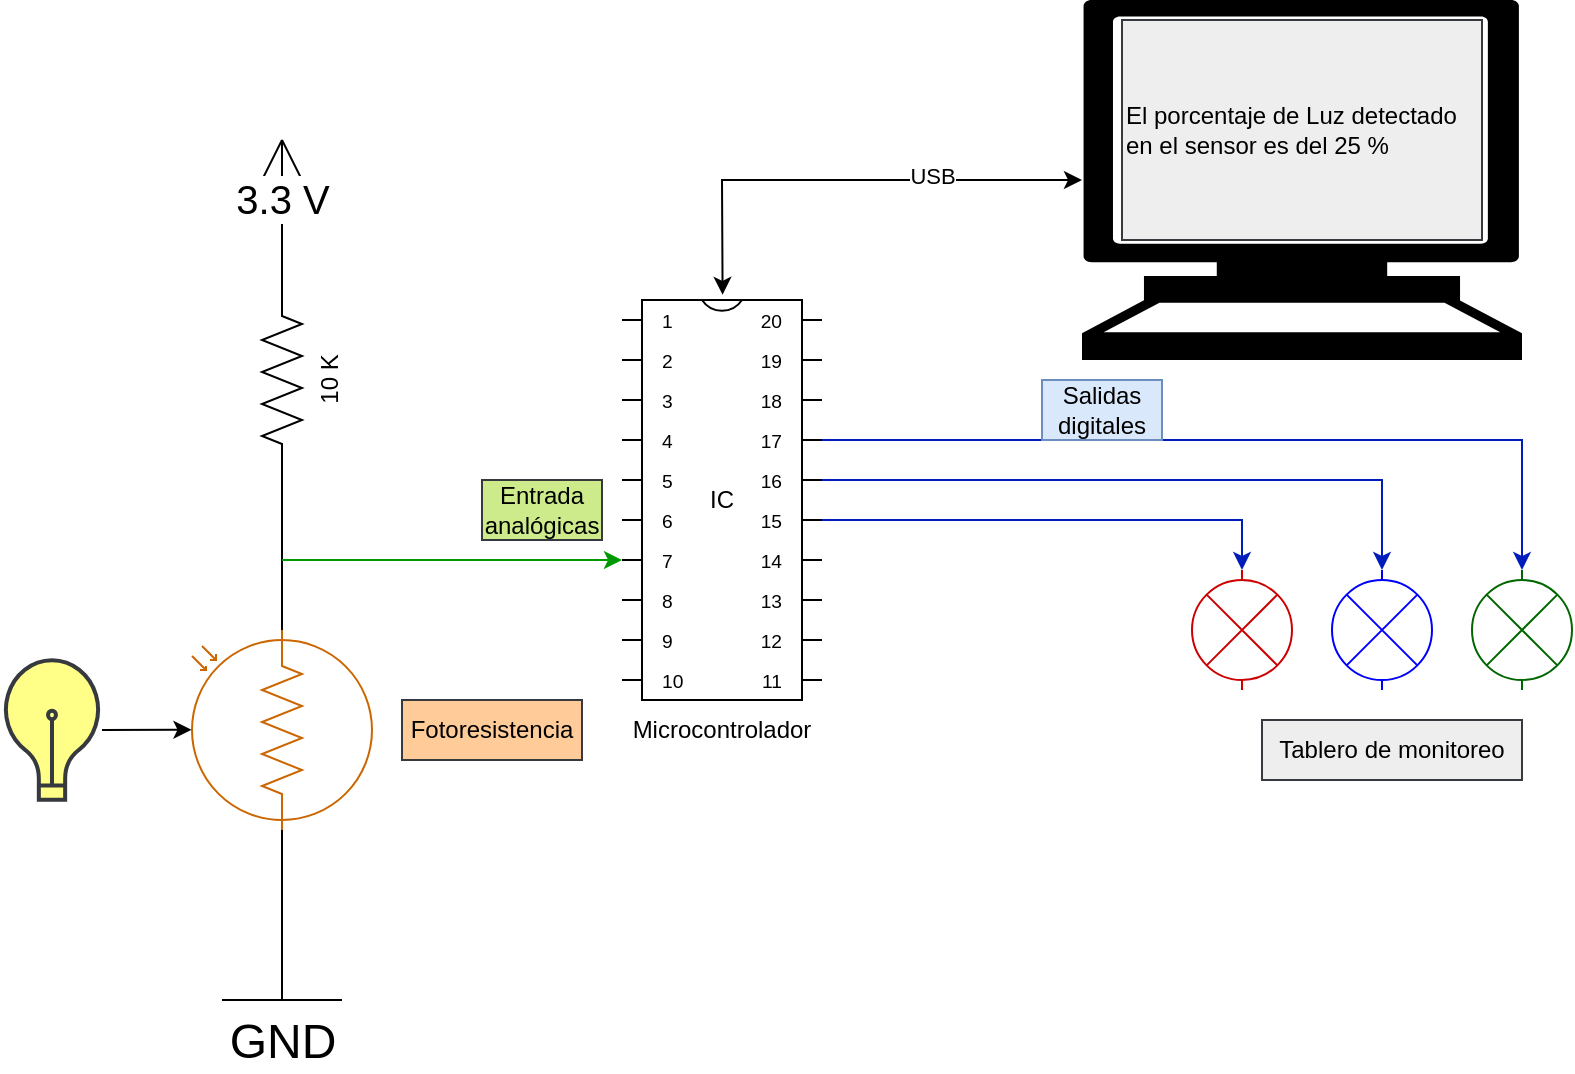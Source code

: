 <mxfile version="22.0.2" type="device" pages="2">
  <diagram name="esquema" id="hjMt9iPzKAaseaPtPMlY">
    <mxGraphModel dx="1320" dy="970" grid="1" gridSize="10" guides="1" tooltips="1" connect="1" arrows="1" fold="1" page="1" pageScale="1" pageWidth="1100" pageHeight="850" math="0" shadow="0">
      <root>
        <mxCell id="0" />
        <mxCell id="1" parent="0" />
        <mxCell id="qRvLwgGvRC0xp7tfqWwg-1" value="" style="verticalLabelPosition=bottom;shadow=0;dashed=0;align=center;html=1;verticalAlign=top;shape=mxgraph.electrical.opto_electronics.photo_resistor_3;rotation=-90;strokeColor=#CC6600;" parent="1" vertex="1">
          <mxGeometry x="270" y="440" width="100" height="90" as="geometry" />
        </mxCell>
        <mxCell id="qRvLwgGvRC0xp7tfqWwg-4" value="10 K" style="pointerEvents=1;verticalLabelPosition=bottom;shadow=0;dashed=0;align=center;html=1;verticalAlign=top;shape=mxgraph.electrical.resistors.resistor_2;rotation=-90;" parent="1" vertex="1">
          <mxGeometry x="270" y="300" width="100" height="20" as="geometry" />
        </mxCell>
        <mxCell id="qRvLwgGvRC0xp7tfqWwg-9" value="IC" style="shadow=0;dashed=0;align=center;html=1;strokeWidth=1;shape=mxgraph.electrical.logic_gates.dual_inline_ic;labelNames=a,b,c,d,e,f,g,h,i,j,k,l,m,n,o,p,q,r,s,t;whiteSpace=wrap;" parent="1" vertex="1">
          <mxGeometry x="490" y="270" width="100" height="200" as="geometry" />
        </mxCell>
        <mxCell id="qRvLwgGvRC0xp7tfqWwg-16" value="" style="shape=mxgraph.signs.tech.computer;html=1;pointerEvents=1;fillColor=#000000;strokeColor=none;verticalLabelPosition=bottom;verticalAlign=top;align=center;" parent="1" vertex="1">
          <mxGeometry x="720" y="120" width="220" height="180" as="geometry" />
        </mxCell>
        <mxCell id="qRvLwgGvRC0xp7tfqWwg-17" value="GND" style="pointerEvents=1;verticalLabelPosition=bottom;shadow=0;dashed=0;align=center;html=1;verticalAlign=top;shape=mxgraph.electrical.signal_sources.vss2;fontSize=24;flipV=1;" parent="1" vertex="1">
          <mxGeometry x="290" y="580" width="60" height="40" as="geometry" />
        </mxCell>
        <mxCell id="qRvLwgGvRC0xp7tfqWwg-20" value="" style="endArrow=none;html=1;rounded=0;entryX=0;entryY=0.5;entryDx=0;entryDy=0;entryPerimeter=0;exitX=1;exitY=0.5;exitDx=0;exitDy=0;exitPerimeter=0;" parent="1" source="qRvLwgGvRC0xp7tfqWwg-1" target="qRvLwgGvRC0xp7tfqWwg-4" edge="1">
          <mxGeometry width="50" height="50" relative="1" as="geometry">
            <mxPoint x="320" y="430" as="sourcePoint" />
            <mxPoint x="590" y="490" as="targetPoint" />
          </mxGeometry>
        </mxCell>
        <mxCell id="qRvLwgGvRC0xp7tfqWwg-21" value="" style="endArrow=none;html=1;rounded=0;entryX=0;entryY=0.5;entryDx=0;entryDy=0;entryPerimeter=0;exitX=0.5;exitY=1;exitDx=0;exitDy=0;exitPerimeter=0;" parent="1" source="qRvLwgGvRC0xp7tfqWwg-17" target="qRvLwgGvRC0xp7tfqWwg-1" edge="1">
          <mxGeometry width="50" height="50" relative="1" as="geometry">
            <mxPoint x="300" y="650" as="sourcePoint" />
            <mxPoint x="350" y="600" as="targetPoint" />
          </mxGeometry>
        </mxCell>
        <mxCell id="qRvLwgGvRC0xp7tfqWwg-22" value="" style="endArrow=classic;html=1;rounded=0;entryX=0;entryY=0;entryDx=0;entryDy=130;entryPerimeter=0;fillColor=#cdeb8b;strokeColor=#009900;" parent="1" target="qRvLwgGvRC0xp7tfqWwg-9" edge="1">
          <mxGeometry width="50" height="50" relative="1" as="geometry">
            <mxPoint x="320" y="400" as="sourcePoint" />
            <mxPoint x="330" y="430" as="targetPoint" />
          </mxGeometry>
        </mxCell>
        <mxCell id="qRvLwgGvRC0xp7tfqWwg-23" value="" style="endArrow=classic;startArrow=classic;html=1;rounded=0;entryX=0;entryY=0.5;entryDx=0;entryDy=0;entryPerimeter=0;exitX=0.503;exitY=-0.013;exitDx=0;exitDy=0;exitPerimeter=0;" parent="1" source="qRvLwgGvRC0xp7tfqWwg-9" target="qRvLwgGvRC0xp7tfqWwg-16" edge="1">
          <mxGeometry width="50" height="50" relative="1" as="geometry">
            <mxPoint x="570" y="220" as="sourcePoint" />
            <mxPoint x="620" y="170" as="targetPoint" />
            <Array as="points">
              <mxPoint x="540" y="210" />
            </Array>
          </mxGeometry>
        </mxCell>
        <mxCell id="qRvLwgGvRC0xp7tfqWwg-24" value="USB" style="edgeLabel;html=1;align=center;verticalAlign=middle;resizable=0;points=[];" parent="qRvLwgGvRC0xp7tfqWwg-23" vertex="1" connectable="0">
          <mxGeometry x="0.369" y="2" relative="1" as="geometry">
            <mxPoint as="offset" />
          </mxGeometry>
        </mxCell>
        <mxCell id="qRvLwgGvRC0xp7tfqWwg-29" value="" style="endArrow=none;html=1;rounded=0;" parent="1" edge="1">
          <mxGeometry width="50" height="50" relative="1" as="geometry">
            <mxPoint x="310" y="210" as="sourcePoint" />
            <mxPoint x="320" y="190" as="targetPoint" />
          </mxGeometry>
        </mxCell>
        <mxCell id="qRvLwgGvRC0xp7tfqWwg-30" value="" style="endArrow=none;html=1;rounded=0;" parent="1" edge="1">
          <mxGeometry width="50" height="50" relative="1" as="geometry">
            <mxPoint x="330" y="210" as="sourcePoint" />
            <mxPoint x="320" y="190" as="targetPoint" />
          </mxGeometry>
        </mxCell>
        <mxCell id="qRvLwgGvRC0xp7tfqWwg-31" value="" style="endArrow=none;html=1;rounded=0;" parent="1" edge="1">
          <mxGeometry width="50" height="50" relative="1" as="geometry">
            <mxPoint x="320" y="190" as="sourcePoint" />
            <mxPoint x="320" y="260" as="targetPoint" />
          </mxGeometry>
        </mxCell>
        <mxCell id="qRvLwgGvRC0xp7tfqWwg-32" value="3.3 V" style="edgeLabel;html=1;align=center;verticalAlign=middle;resizable=0;points=[];fontStyle=0;fontSize=20;" parent="qRvLwgGvRC0xp7tfqWwg-31" vertex="1" connectable="0">
          <mxGeometry x="-0.166" relative="1" as="geometry">
            <mxPoint as="offset" />
          </mxGeometry>
        </mxCell>
        <mxCell id="qRvLwgGvRC0xp7tfqWwg-34" value="" style="html=1;verticalLabelPosition=bottom;align=center;labelBackgroundColor=#ffffff;verticalAlign=top;strokeWidth=2;strokeColor=#36393d;shadow=0;dashed=0;shape=mxgraph.ios7.icons.lightbulb;fillColor=#ffff88;" parent="1" vertex="1">
          <mxGeometry x="180" y="450.15" width="50" height="69.7" as="geometry" />
        </mxCell>
        <mxCell id="qRvLwgGvRC0xp7tfqWwg-35" value="" style="endArrow=classic;html=1;rounded=0;entryX=0.501;entryY=-0.003;entryDx=0;entryDy=0;entryPerimeter=0;" parent="1" source="qRvLwgGvRC0xp7tfqWwg-34" target="qRvLwgGvRC0xp7tfqWwg-1" edge="1">
          <mxGeometry width="50" height="50" relative="1" as="geometry">
            <mxPoint x="410" y="550" as="sourcePoint" />
            <mxPoint x="270" y="500" as="targetPoint" />
          </mxGeometry>
        </mxCell>
        <mxCell id="qRvLwgGvRC0xp7tfqWwg-42" value="" style="pointerEvents=1;verticalLabelPosition=bottom;shadow=0;dashed=0;align=center;html=1;verticalAlign=top;shape=mxgraph.electrical.miscellaneous.light_bulb;rotation=90;strokeColor=#CC0000;" parent="1" vertex="1">
          <mxGeometry x="770" y="410" width="60" height="50" as="geometry" />
        </mxCell>
        <mxCell id="qRvLwgGvRC0xp7tfqWwg-43" value="" style="pointerEvents=1;verticalLabelPosition=bottom;shadow=0;dashed=0;align=center;html=1;verticalAlign=top;shape=mxgraph.electrical.miscellaneous.light_bulb;rotation=90;strokeColor=#006600;" parent="1" vertex="1">
          <mxGeometry x="910" y="410" width="60" height="50" as="geometry" />
        </mxCell>
        <mxCell id="qRvLwgGvRC0xp7tfqWwg-44" value="" style="pointerEvents=1;verticalLabelPosition=bottom;shadow=0;dashed=0;align=center;html=1;verticalAlign=top;shape=mxgraph.electrical.miscellaneous.light_bulb;rotation=90;strokeColor=#0000FF;" parent="1" vertex="1">
          <mxGeometry x="840" y="410" width="60" height="50" as="geometry" />
        </mxCell>
        <mxCell id="qRvLwgGvRC0xp7tfqWwg-46" style="edgeStyle=orthogonalEdgeStyle;rounded=0;orthogonalLoop=1;jettySize=auto;html=1;exitX=1;exitY=0;exitDx=0;exitDy=110;exitPerimeter=0;entryX=0;entryY=0.5;entryDx=0;entryDy=0;entryPerimeter=0;fillColor=#0050ef;strokeColor=#001DBC;" parent="1" source="qRvLwgGvRC0xp7tfqWwg-9" target="qRvLwgGvRC0xp7tfqWwg-42" edge="1">
          <mxGeometry relative="1" as="geometry" />
        </mxCell>
        <mxCell id="qRvLwgGvRC0xp7tfqWwg-47" style="edgeStyle=orthogonalEdgeStyle;rounded=0;orthogonalLoop=1;jettySize=auto;html=1;exitX=1;exitY=0;exitDx=0;exitDy=90;exitPerimeter=0;entryX=0;entryY=0.5;entryDx=0;entryDy=0;entryPerimeter=0;fillColor=#0050ef;strokeColor=#001DBC;" parent="1" source="qRvLwgGvRC0xp7tfqWwg-9" target="qRvLwgGvRC0xp7tfqWwg-44" edge="1">
          <mxGeometry relative="1" as="geometry" />
        </mxCell>
        <mxCell id="qRvLwgGvRC0xp7tfqWwg-48" style="edgeStyle=orthogonalEdgeStyle;rounded=0;orthogonalLoop=1;jettySize=auto;html=1;exitX=1;exitY=0;exitDx=0;exitDy=70;exitPerimeter=0;entryX=0;entryY=0.5;entryDx=0;entryDy=0;entryPerimeter=0;fillColor=#0050ef;strokeColor=#001DBC;" parent="1" source="qRvLwgGvRC0xp7tfqWwg-9" target="qRvLwgGvRC0xp7tfqWwg-43" edge="1">
          <mxGeometry relative="1" as="geometry" />
        </mxCell>
        <mxCell id="qRvLwgGvRC0xp7tfqWwg-49" value="Fotoresistencia" style="text;html=1;strokeColor=#36393d;fillColor=#ffcc99;align=center;verticalAlign=middle;whiteSpace=wrap;rounded=0;" parent="1" vertex="1">
          <mxGeometry x="380" y="470" width="90" height="30" as="geometry" />
        </mxCell>
        <mxCell id="qRvLwgGvRC0xp7tfqWwg-50" value="Tablero de monitoreo" style="text;html=1;strokeColor=#36393d;fillColor=#eeeeee;align=center;verticalAlign=middle;whiteSpace=wrap;rounded=0;" parent="1" vertex="1">
          <mxGeometry x="810" y="480" width="130" height="30" as="geometry" />
        </mxCell>
        <mxCell id="qRvLwgGvRC0xp7tfqWwg-51" value="Entrada analógicas" style="text;html=1;strokeColor=#36393d;fillColor=#cdeb8b;align=center;verticalAlign=middle;whiteSpace=wrap;rounded=0;" parent="1" vertex="1">
          <mxGeometry x="420" y="360" width="60" height="30" as="geometry" />
        </mxCell>
        <mxCell id="qRvLwgGvRC0xp7tfqWwg-52" value="Salidas digitales" style="text;html=1;strokeColor=#6c8ebf;fillColor=#dae8fc;align=center;verticalAlign=middle;whiteSpace=wrap;rounded=0;" parent="1" vertex="1">
          <mxGeometry x="700" y="310" width="60" height="30" as="geometry" />
        </mxCell>
        <mxCell id="qRvLwgGvRC0xp7tfqWwg-53" value="El porcentaje de Luz detectado en el sensor es del 25 %" style="text;html=1;strokeColor=#36393d;fillColor=#eeeeee;align=left;verticalAlign=middle;whiteSpace=wrap;rounded=0;" parent="1" vertex="1">
          <mxGeometry x="740" y="130" width="180" height="110" as="geometry" />
        </mxCell>
        <mxCell id="qRvLwgGvRC0xp7tfqWwg-54" value="Microcontrolador" style="text;html=1;strokeColor=none;fillColor=none;align=center;verticalAlign=middle;whiteSpace=wrap;rounded=0;" parent="1" vertex="1">
          <mxGeometry x="490" y="470" width="100" height="30" as="geometry" />
        </mxCell>
      </root>
    </mxGraphModel>
  </diagram>
  <diagram id="g5JLZ4euQ82lR4TPCpVT" name="algoritmo">
    <mxGraphModel dx="1320" dy="970" grid="1" gridSize="10" guides="1" tooltips="1" connect="1" arrows="1" fold="1" page="1" pageScale="1" pageWidth="1100" pageHeight="850" math="0" shadow="0">
      <root>
        <mxCell id="0" />
        <mxCell id="1" parent="0" />
        <mxCell id="w_ivEqjEJ0EUp2kRddCD-4" style="edgeStyle=orthogonalEdgeStyle;rounded=0;orthogonalLoop=1;jettySize=auto;html=1;exitX=0.5;exitY=1;exitDx=0;exitDy=0;exitPerimeter=0;entryX=0.5;entryY=0;entryDx=0;entryDy=0;" parent="1" source="amwCYy8vVHqJ8S_3RTdE-1" target="w_ivEqjEJ0EUp2kRddCD-1" edge="1">
          <mxGeometry relative="1" as="geometry" />
        </mxCell>
        <mxCell id="amwCYy8vVHqJ8S_3RTdE-1" value="Inicio de programa" style="strokeWidth=2;html=1;shape=mxgraph.flowchart.start_1;whiteSpace=wrap;fontFamily=Gochi Hand;fontSource=https%3A%2F%2Ffonts.googleapis.com%2Fcss%3Ffamily%3DGochi%2BHand;fontSize=15;" parent="1" vertex="1">
          <mxGeometry x="430" y="10" width="100" height="60" as="geometry" />
        </mxCell>
        <mxCell id="w_ivEqjEJ0EUp2kRddCD-5" style="edgeStyle=orthogonalEdgeStyle;rounded=0;orthogonalLoop=1;jettySize=auto;html=1;exitX=0.5;exitY=1;exitDx=0;exitDy=0;entryX=0.5;entryY=0;entryDx=0;entryDy=0;" parent="1" source="w_ivEqjEJ0EUp2kRddCD-1" target="w_ivEqjEJ0EUp2kRddCD-2" edge="1">
          <mxGeometry relative="1" as="geometry" />
        </mxCell>
        <mxCell id="w_ivEqjEJ0EUp2kRddCD-1" value="Configurar pin analógico&lt;br&gt;(Entrada de información)" style="rounded=1;whiteSpace=wrap;html=1;absoluteArcSize=1;arcSize=14;strokeWidth=2;fontFamily=Gochi Hand;fontSource=https%3A%2F%2Ffonts.googleapis.com%2Fcss%3Ffamily%3DGochi%2BHand;fontSize=15;" parent="1" vertex="1">
          <mxGeometry x="400" y="90" width="160" height="60" as="geometry" />
        </mxCell>
        <mxCell id="w_ivEqjEJ0EUp2kRddCD-6" style="edgeStyle=orthogonalEdgeStyle;rounded=0;orthogonalLoop=1;jettySize=auto;html=1;exitX=0.5;exitY=1;exitDx=0;exitDy=0;entryX=0.5;entryY=0;entryDx=0;entryDy=0;" parent="1" source="w_ivEqjEJ0EUp2kRddCD-2" target="w_ivEqjEJ0EUp2kRddCD-3" edge="1">
          <mxGeometry relative="1" as="geometry" />
        </mxCell>
        <mxCell id="w_ivEqjEJ0EUp2kRddCD-2" value="Configurar pines digitales&lt;br&gt;(Salida de información)" style="rounded=1;whiteSpace=wrap;html=1;absoluteArcSize=1;arcSize=14;strokeWidth=2;fontFamily=Gochi Hand;fontSource=https%3A%2F%2Ffonts.googleapis.com%2Fcss%3Ffamily%3DGochi%2BHand;fontSize=15;" parent="1" vertex="1">
          <mxGeometry x="405" y="180" width="150" height="50" as="geometry" />
        </mxCell>
        <mxCell id="w_ivEqjEJ0EUp2kRddCD-10" style="edgeStyle=orthogonalEdgeStyle;rounded=0;orthogonalLoop=1;jettySize=auto;html=1;exitX=0.5;exitY=1;exitDx=0;exitDy=0;entryX=0.5;entryY=0;entryDx=0;entryDy=0;" parent="1" source="w_ivEqjEJ0EUp2kRddCD-3" target="w_ivEqjEJ0EUp2kRddCD-7" edge="1">
          <mxGeometry relative="1" as="geometry" />
        </mxCell>
        <mxCell id="w_ivEqjEJ0EUp2kRddCD-3" value="Leer pin ADC" style="rounded=1;whiteSpace=wrap;html=1;absoluteArcSize=1;arcSize=14;strokeWidth=2;fontFamily=Gochi Hand;fontSource=https%3A%2F%2Ffonts.googleapis.com%2Fcss%3Ffamily%3DGochi%2BHand;fontSize=15;" parent="1" vertex="1">
          <mxGeometry x="430" y="270" width="100" height="50" as="geometry" />
        </mxCell>
        <mxCell id="w_ivEqjEJ0EUp2kRddCD-7" value="Convertir el valor ADC a porcentaje" style="rounded=1;whiteSpace=wrap;html=1;absoluteArcSize=1;arcSize=14;strokeWidth=2;fontFamily=Gochi Hand;fontSource=https%3A%2F%2Ffonts.googleapis.com%2Fcss%3Ffamily%3DGochi%2BHand;fontSize=15;" parent="1" vertex="1">
          <mxGeometry x="430" y="345" width="100" height="50" as="geometry" />
        </mxCell>
        <mxCell id="w_ivEqjEJ0EUp2kRddCD-9" style="edgeStyle=orthogonalEdgeStyle;rounded=0;orthogonalLoop=1;jettySize=auto;html=1;exitX=0.5;exitY=1;exitDx=0;exitDy=0;exitPerimeter=0;entryX=1;entryY=0.5;entryDx=0;entryDy=0;dashed=1;" parent="1" source="w_ivEqjEJ0EUp2kRddCD-8" target="w_ivEqjEJ0EUp2kRddCD-3" edge="1">
          <mxGeometry relative="1" as="geometry" />
        </mxCell>
        <mxCell id="w_ivEqjEJ0EUp2kRddCD-8" value="Los valores convertidos son enteros de una resolución determinada por el ADC del microcontrolador" style="shape=note;size=20;whiteSpace=wrap;html=1;fontSize=15;fontFamily=Gochi Hand;fontSource=https%3A%2F%2Ffonts.googleapis.com%2Fcss%3Ffamily%3DGochi%2BHand;dashed=1;align=left;" parent="1" vertex="1">
          <mxGeometry x="600" y="130" width="220" height="80" as="geometry" />
        </mxCell>
        <mxCell id="w_ivEqjEJ0EUp2kRddCD-14" style="edgeStyle=orthogonalEdgeStyle;rounded=0;orthogonalLoop=1;jettySize=auto;html=1;exitX=0;exitY=0;exitDx=240;exitDy=130;exitPerimeter=0;entryX=0;entryY=0.5;entryDx=0;entryDy=0;dashed=1;" parent="1" source="w_ivEqjEJ0EUp2kRddCD-13" target="w_ivEqjEJ0EUp2kRddCD-7" edge="1">
          <mxGeometry relative="1" as="geometry" />
        </mxCell>
        <mxCell id="w_ivEqjEJ0EUp2kRddCD-13" value="Tenga presente que es necesario caracterizar el sensor; requiere entonces conocer los valores máximos y mínimos que podrá obtenerse de éste en una configuración específica como también en unas condiciones ambientales. Basado en esa información podrá determinar una ecuación que represente el comportamiento de la variable a medir y entregvar el resultado en un formato que corresponda a las características de la variable física." style="shape=note;size=20;whiteSpace=wrap;html=1;fontSize=15;fontFamily=Gochi Hand;fontSource=https%3A%2F%2Ffonts.googleapis.com%2Fcss%3Ffamily%3DGochi%2BHand;dashed=1;align=left;" parent="1" vertex="1">
          <mxGeometry x="110" y="140" width="240" height="240" as="geometry" />
        </mxCell>
        <mxCell id="mcL9B0IvVQsCD-PF-cvb-3" style="edgeStyle=orthogonalEdgeStyle;rounded=0;orthogonalLoop=1;jettySize=auto;html=1;exitX=1;exitY=0.5;exitDx=0;exitDy=0;exitPerimeter=0;entryX=0.5;entryY=0;entryDx=0;entryDy=0;" parent="1" source="w_ivEqjEJ0EUp2kRddCD-15" target="mcL9B0IvVQsCD-PF-cvb-2" edge="1">
          <mxGeometry relative="1" as="geometry" />
        </mxCell>
        <mxCell id="mcL9B0IvVQsCD-PF-cvb-6" value="Sí" style="edgeLabel;html=1;align=center;verticalAlign=middle;resizable=0;points=[];fontStyle=0;fontSize=15;fontFamily=Gochi Hand;fontSource=https%3A%2F%2Ffonts.googleapis.com%2Fcss%3Ffamily%3DGochi%2BHand;" parent="mcL9B0IvVQsCD-PF-cvb-3" vertex="1" connectable="0">
          <mxGeometry x="-0.304" relative="1" as="geometry">
            <mxPoint as="offset" />
          </mxGeometry>
        </mxCell>
        <mxCell id="w_ivEqjEJ0EUp2kRddCD-15" value="Intensidad de&lt;br&gt;luz &amp;gt; 75 %" style="strokeWidth=2;html=1;shape=mxgraph.flowchart.decision;whiteSpace=wrap;fontSize=15;fontFamily=Gochi Hand;fontSource=https%3A%2F%2Ffonts.googleapis.com%2Fcss%3Ffamily%3DGochi%2BHand;" parent="1" vertex="1">
          <mxGeometry x="420" y="420" width="120" height="100" as="geometry" />
        </mxCell>
        <mxCell id="mcL9B0IvVQsCD-PF-cvb-1" style="edgeStyle=orthogonalEdgeStyle;rounded=0;orthogonalLoop=1;jettySize=auto;html=1;exitX=0.5;exitY=1;exitDx=0;exitDy=0;entryX=0.5;entryY=0;entryDx=0;entryDy=0;entryPerimeter=0;" parent="1" source="w_ivEqjEJ0EUp2kRddCD-7" target="w_ivEqjEJ0EUp2kRddCD-15" edge="1">
          <mxGeometry relative="1" as="geometry" />
        </mxCell>
        <mxCell id="mcL9B0IvVQsCD-PF-cvb-2" value="Encender únicamente testigo verde" style="rounded=1;whiteSpace=wrap;html=1;absoluteArcSize=1;arcSize=14;strokeWidth=2;fontFamily=Gochi Hand;fontSource=https%3A%2F%2Ffonts.googleapis.com%2Fcss%3Ffamily%3DGochi%2BHand;fontSize=15;" parent="1" vertex="1">
          <mxGeometry x="550" y="490" width="100" height="50" as="geometry" />
        </mxCell>
        <mxCell id="Mbceo7IjfNneeJ4iRkqo-8" style="edgeStyle=orthogonalEdgeStyle;rounded=0;orthogonalLoop=1;jettySize=auto;html=1;exitX=0.5;exitY=1;exitDx=0;exitDy=0;exitPerimeter=0;entryX=0.5;entryY=0;entryDx=0;entryDy=0;" parent="1" source="mcL9B0IvVQsCD-PF-cvb-4" target="mcL9B0IvVQsCD-PF-cvb-5" edge="1">
          <mxGeometry relative="1" as="geometry" />
        </mxCell>
        <mxCell id="mcL9B0IvVQsCD-PF-cvb-4" value="Visualizar el valor&lt;br&gt;de la intensidad de luz en&lt;br&gt;pantalla" style="strokeWidth=2;html=1;shape=mxgraph.flowchart.display;whiteSpace=wrap;fontSize=16;fontFamily=Gochi Hand;fontSource=https%3A%2F%2Ffonts.googleapis.com%2Fcss%3Ffamily%3DGochi%2BHand;" parent="1" vertex="1">
          <mxGeometry x="345" y="650" width="210" height="70" as="geometry" />
        </mxCell>
        <mxCell id="Mbceo7IjfNneeJ4iRkqo-9" style="edgeStyle=orthogonalEdgeStyle;rounded=0;orthogonalLoop=1;jettySize=auto;html=1;exitX=1;exitY=0.5;exitDx=0;exitDy=0;entryX=0.5;entryY=0;entryDx=0;entryDy=0;" parent="1" source="mcL9B0IvVQsCD-PF-cvb-5" target="w_ivEqjEJ0EUp2kRddCD-3" edge="1">
          <mxGeometry relative="1" as="geometry">
            <Array as="points">
              <mxPoint x="670" y="765" />
              <mxPoint x="670" y="250" />
              <mxPoint x="480" y="250" />
            </Array>
          </mxGeometry>
        </mxCell>
        <mxCell id="mcL9B0IvVQsCD-PF-cvb-5" value="Esperar un tiempo" style="rounded=1;whiteSpace=wrap;html=1;absoluteArcSize=1;arcSize=14;strokeWidth=2;fontFamily=Gochi Hand;fontSource=https%3A%2F%2Ffonts.googleapis.com%2Fcss%3Ffamily%3DGochi%2BHand;fontSize=15;" parent="1" vertex="1">
          <mxGeometry x="400" y="740" width="100" height="50" as="geometry" />
        </mxCell>
        <mxCell id="mcL9B0IvVQsCD-PF-cvb-11" style="edgeStyle=orthogonalEdgeStyle;rounded=0;orthogonalLoop=1;jettySize=auto;html=1;exitX=1;exitY=0.5;exitDx=0;exitDy=0;exitPerimeter=0;entryX=0.5;entryY=0;entryDx=0;entryDy=0;" parent="1" source="mcL9B0IvVQsCD-PF-cvb-8" target="mcL9B0IvVQsCD-PF-cvb-9" edge="1">
          <mxGeometry relative="1" as="geometry" />
        </mxCell>
        <mxCell id="mcL9B0IvVQsCD-PF-cvb-13" value="Sí" style="edgeLabel;html=1;align=center;verticalAlign=middle;resizable=0;points=[];fontSize=15;fontFamily=Gochi Hand;fontSource=https%3A%2F%2Ffonts.googleapis.com%2Fcss%3Ffamily%3DGochi%2BHand;" parent="mcL9B0IvVQsCD-PF-cvb-11" vertex="1" connectable="0">
          <mxGeometry x="-0.547" y="4" relative="1" as="geometry">
            <mxPoint as="offset" />
          </mxGeometry>
        </mxCell>
        <mxCell id="Mbceo7IjfNneeJ4iRkqo-4" style="edgeStyle=orthogonalEdgeStyle;rounded=0;orthogonalLoop=1;jettySize=auto;html=1;exitX=0;exitY=0.5;exitDx=0;exitDy=0;exitPerimeter=0;entryX=0.5;entryY=0;entryDx=0;entryDy=0;" parent="1" source="mcL9B0IvVQsCD-PF-cvb-8" target="Mbceo7IjfNneeJ4iRkqo-2" edge="1">
          <mxGeometry relative="1" as="geometry" />
        </mxCell>
        <mxCell id="Mbceo7IjfNneeJ4iRkqo-14" value="No" style="edgeLabel;html=1;align=center;verticalAlign=middle;resizable=0;points=[];fontSize=15;fontFamily=Gochi Hand;fontSource=https%3A%2F%2Ffonts.googleapis.com%2Fcss%3Ffamily%3DGochi%2BHand;" parent="Mbceo7IjfNneeJ4iRkqo-4" vertex="1" connectable="0">
          <mxGeometry x="0.145" y="-2" relative="1" as="geometry">
            <mxPoint as="offset" />
          </mxGeometry>
        </mxCell>
        <mxCell id="mcL9B0IvVQsCD-PF-cvb-8" value="Intensidad de&lt;br&gt;luz &amp;gt; 50 %" style="strokeWidth=2;html=1;shape=mxgraph.flowchart.decision;whiteSpace=wrap;fontSize=15;fontFamily=Gochi Hand;fontSource=https%3A%2F%2Ffonts.googleapis.com%2Fcss%3Ffamily%3DGochi%2BHand;" parent="1" vertex="1">
          <mxGeometry x="260" y="490" width="120" height="100" as="geometry" />
        </mxCell>
        <mxCell id="mcL9B0IvVQsCD-PF-cvb-9" value="Encender únicamente testigo azul" style="rounded=1;whiteSpace=wrap;html=1;absoluteArcSize=1;arcSize=14;strokeWidth=2;fontFamily=Gochi Hand;fontSource=https%3A%2F%2Ffonts.googleapis.com%2Fcss%3Ffamily%3DGochi%2BHand;fontSize=15;" parent="1" vertex="1">
          <mxGeometry x="400" y="560" width="100" height="50" as="geometry" />
        </mxCell>
        <mxCell id="mcL9B0IvVQsCD-PF-cvb-12" style="edgeStyle=orthogonalEdgeStyle;rounded=0;orthogonalLoop=1;jettySize=auto;html=1;exitX=0.5;exitY=1;exitDx=0;exitDy=0;entryX=0.5;entryY=0;entryDx=0;entryDy=0;entryPerimeter=0;" parent="1" source="mcL9B0IvVQsCD-PF-cvb-9" target="mcL9B0IvVQsCD-PF-cvb-4" edge="1">
          <mxGeometry relative="1" as="geometry" />
        </mxCell>
        <mxCell id="Mbceo7IjfNneeJ4iRkqo-5" style="edgeStyle=orthogonalEdgeStyle;rounded=0;orthogonalLoop=1;jettySize=auto;html=1;exitX=1;exitY=0.5;exitDx=0;exitDy=0;entryX=0.5;entryY=0;entryDx=0;entryDy=0;entryPerimeter=0;" parent="1" source="Mbceo7IjfNneeJ4iRkqo-2" target="mcL9B0IvVQsCD-PF-cvb-4" edge="1">
          <mxGeometry relative="1" as="geometry">
            <mxPoint x="480" y="690" as="targetPoint" />
            <Array as="points">
              <mxPoint x="450" y="625" />
            </Array>
          </mxGeometry>
        </mxCell>
        <mxCell id="Mbceo7IjfNneeJ4iRkqo-2" value="Encender únicamente testigo rojo" style="rounded=1;whiteSpace=wrap;html=1;absoluteArcSize=1;arcSize=14;strokeWidth=2;fontFamily=Gochi Hand;fontSource=https%3A%2F%2Ffonts.googleapis.com%2Fcss%3Ffamily%3DGochi%2BHand;fontSize=15;" parent="1" vertex="1">
          <mxGeometry x="190" y="600" width="100" height="50" as="geometry" />
        </mxCell>
        <mxCell id="Mbceo7IjfNneeJ4iRkqo-3" style="edgeStyle=orthogonalEdgeStyle;rounded=0;orthogonalLoop=1;jettySize=auto;html=1;exitX=0;exitY=0.5;exitDx=0;exitDy=0;exitPerimeter=0;entryX=0.5;entryY=0;entryDx=0;entryDy=0;entryPerimeter=0;" parent="1" source="w_ivEqjEJ0EUp2kRddCD-15" target="mcL9B0IvVQsCD-PF-cvb-8" edge="1">
          <mxGeometry relative="1" as="geometry" />
        </mxCell>
        <mxCell id="Mbceo7IjfNneeJ4iRkqo-11" value="No" style="edgeLabel;html=1;align=center;verticalAlign=middle;resizable=0;points=[];fontSize=15;fontFamily=Gochi Hand;fontSource=https%3A%2F%2Ffonts.googleapis.com%2Fcss%3Ffamily%3DGochi%2BHand;" parent="Mbceo7IjfNneeJ4iRkqo-3" vertex="1" connectable="0">
          <mxGeometry x="0.003" y="-1" relative="1" as="geometry">
            <mxPoint as="offset" />
          </mxGeometry>
        </mxCell>
        <mxCell id="Mbceo7IjfNneeJ4iRkqo-7" style="edgeStyle=orthogonalEdgeStyle;rounded=0;orthogonalLoop=1;jettySize=auto;html=1;exitX=0.5;exitY=1;exitDx=0;exitDy=0;entryX=0.5;entryY=0;entryDx=0;entryDy=0;entryPerimeter=0;" parent="1" source="mcL9B0IvVQsCD-PF-cvb-2" target="mcL9B0IvVQsCD-PF-cvb-4" edge="1">
          <mxGeometry relative="1" as="geometry">
            <Array as="points">
              <mxPoint x="600" y="630" />
              <mxPoint x="450" y="630" />
            </Array>
          </mxGeometry>
        </mxCell>
        <mxCell id="Mbceo7IjfNneeJ4iRkqo-10" value="Fin" style="strokeWidth=2;html=1;shape=mxgraph.flowchart.start_1;whiteSpace=wrap;fontFamily=Gochi Hand;fontSource=https%3A%2F%2Ffonts.googleapis.com%2Fcss%3Ffamily%3DGochi%2BHand;fontSize=15;" parent="1" vertex="1">
          <mxGeometry x="417.5" y="810" width="72.5" height="30" as="geometry" />
        </mxCell>
      </root>
    </mxGraphModel>
  </diagram>
</mxfile>
